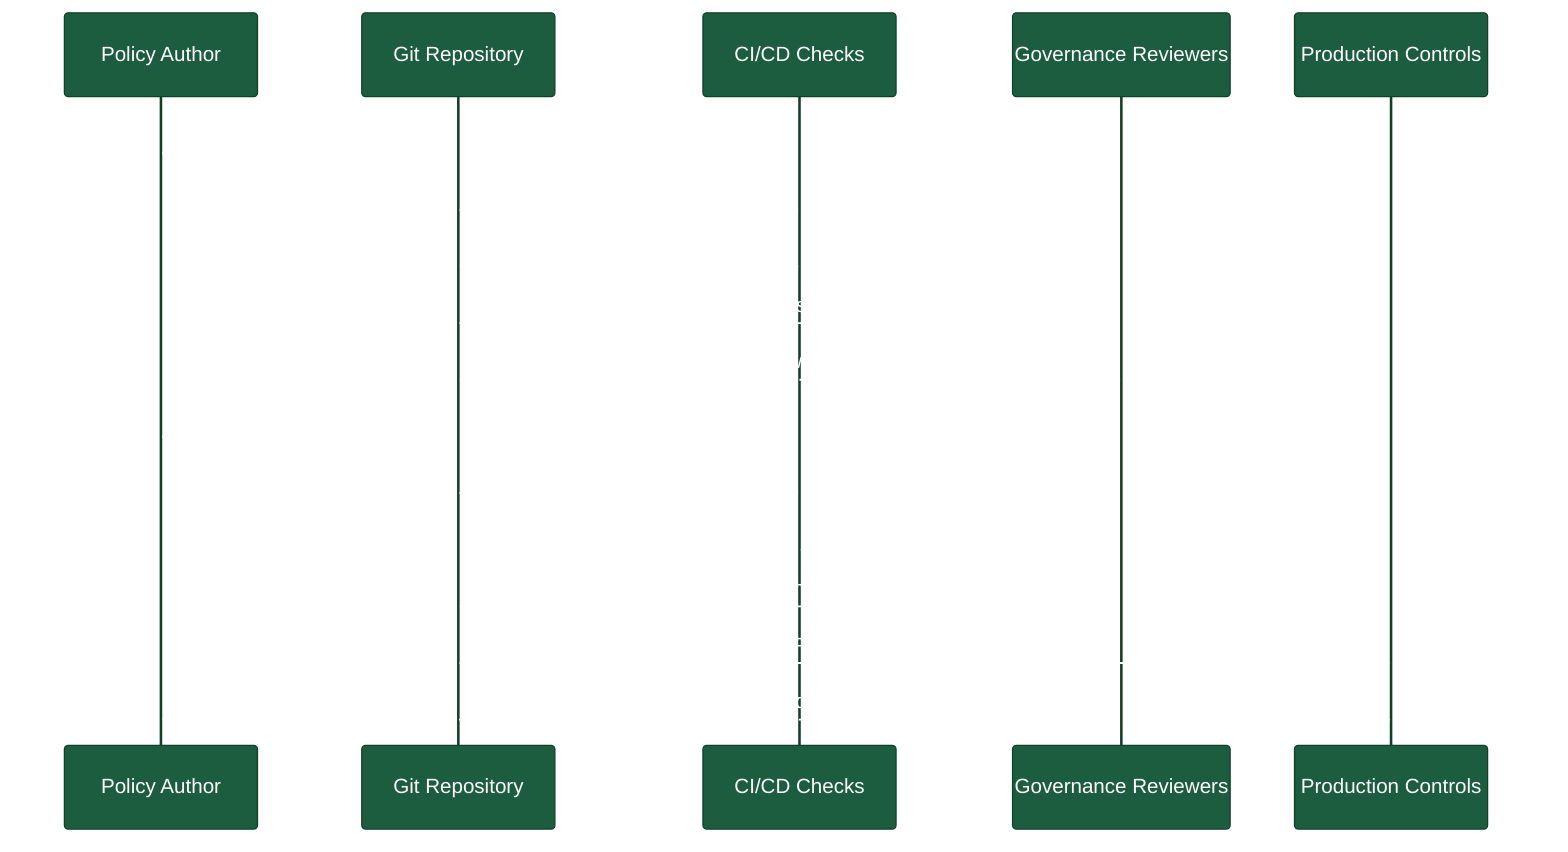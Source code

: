 ---
config:
  theme: 'base'
  themeVariables:
    primaryColor: '#1c5d3f'
    primaryTextColor: '#ffffff'
    primaryBorderColor: '#114029'
    lineColor: '#6ab187'
    secondaryColor: '#f0c419'
    tertiaryColor: '#ffffff'
---
%% Governance as Code approval flow across stakeholders
sequenceDiagram
    participant Author as Policy Author
    participant Repo as Git Repository
    participant CI as CI/CD Checks
    participant Review as Governance Reviewers
    participant Deploy as Production Controls

    Author->>Repo: Draft governance update
    Repo->>CI: Trigger automated policy tests
    CI-->>Repo: Report compliance status
    Repo->>Review: Open pull request for approval
    Review-->>Repo: Provide review comments
    Author->>Repo: Apply requested changes
    Repo->>CI: Re-run automated tests
    CI-->>Review: Confirm guardrails satisfied
    Review->>Repo: Approve and merge change
    Repo->>Deploy: Promote policy to production
    Deploy-->>Author: Publish audit trail